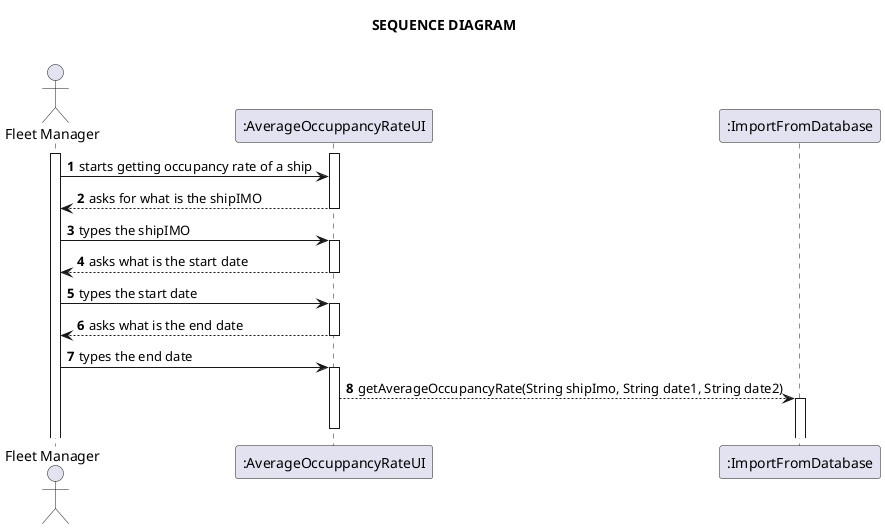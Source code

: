 @startuml
'https://plantuml.com/sequence-diagram

title <b> SEQUENCE DIAGRAM\n
autonumber
'hide footbox
actor "Fleet Manager" as FM

participant ":AverageOccuppancyRateUI" as UI
participant ":ImportFromDatabase" as Import

activate FM
activate UI

FM -> UI : starts getting occupancy rate of a ship
UI --> FM : asks for what is the shipIMO
deactivate UI
FM -> UI : types the shipIMO
activate UI
UI --> FM : asks what is the start date
deactivate UI
FM -> UI : types the start date
activate UI
UI --> FM : asks what is the end date
deactivate UI
FM -> UI : types the end date
activate UI
UI --> Import : getAverageOccupancyRate(String shipImo, String date1, String date2)
activate Import
deactivate UI


@enduml